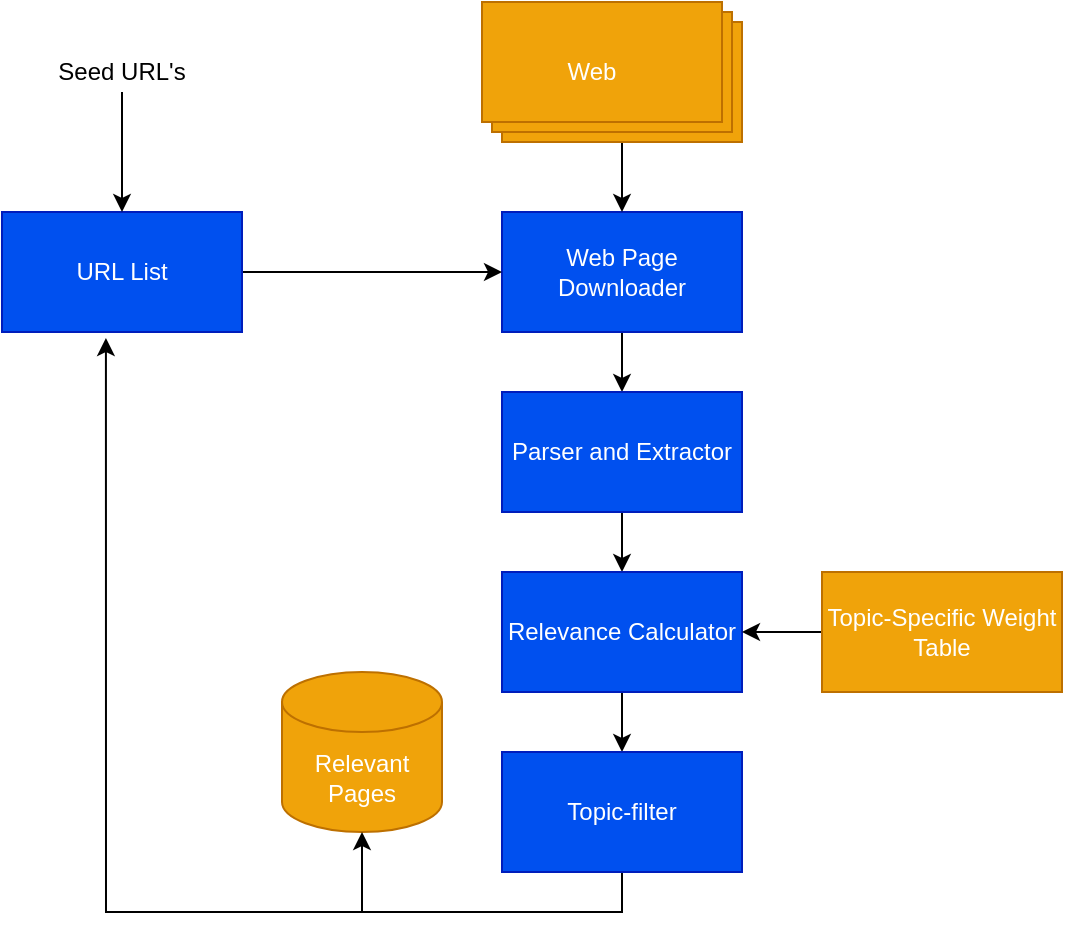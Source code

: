 <mxfile version="14.2.7" type="device"><diagram id="O8uMGapUpgcV9MUvCf1h" name="Page-1"><mxGraphModel dx="868" dy="423" grid="1" gridSize="10" guides="1" tooltips="1" connect="1" arrows="1" fold="1" page="1" pageScale="1" pageWidth="850" pageHeight="1100" math="0" shadow="0"><root><mxCell id="0"/><mxCell id="1" parent="0"/><mxCell id="gy5rx159Yac8jO6J0vV_-56" style="edgeStyle=orthogonalEdgeStyle;rounded=0;orthogonalLoop=1;jettySize=auto;html=1;exitX=0.5;exitY=1;exitDx=0;exitDy=0;entryX=0.5;entryY=0;entryDx=0;entryDy=0;" edge="1" parent="1" source="gy5rx159Yac8jO6J0vV_-49" target="gy5rx159Yac8jO6J0vV_-50"><mxGeometry relative="1" as="geometry"/></mxCell><mxCell id="gy5rx159Yac8jO6J0vV_-49" value="Web Page Downloader" style="rounded=0;whiteSpace=wrap;html=1;fillColor=#0050ef;strokeColor=#001DBC;fontColor=#ffffff;" vertex="1" parent="1"><mxGeometry x="400" y="130" width="120" height="60" as="geometry"/></mxCell><mxCell id="gy5rx159Yac8jO6J0vV_-57" style="edgeStyle=orthogonalEdgeStyle;rounded=0;orthogonalLoop=1;jettySize=auto;html=1;exitX=0.5;exitY=1;exitDx=0;exitDy=0;" edge="1" parent="1" source="gy5rx159Yac8jO6J0vV_-50" target="gy5rx159Yac8jO6J0vV_-51"><mxGeometry relative="1" as="geometry"/></mxCell><mxCell id="gy5rx159Yac8jO6J0vV_-50" value="Parser and Extractor" style="rounded=0;whiteSpace=wrap;html=1;fillColor=#0050ef;strokeColor=#001DBC;fontColor=#ffffff;" vertex="1" parent="1"><mxGeometry x="400" y="220" width="120" height="60" as="geometry"/></mxCell><mxCell id="gy5rx159Yac8jO6J0vV_-58" style="edgeStyle=orthogonalEdgeStyle;rounded=0;orthogonalLoop=1;jettySize=auto;html=1;exitX=0.5;exitY=1;exitDx=0;exitDy=0;entryX=0.5;entryY=0;entryDx=0;entryDy=0;" edge="1" parent="1" source="gy5rx159Yac8jO6J0vV_-51" target="gy5rx159Yac8jO6J0vV_-52"><mxGeometry relative="1" as="geometry"/></mxCell><mxCell id="gy5rx159Yac8jO6J0vV_-51" value="Relevance Calculator" style="rounded=0;whiteSpace=wrap;html=1;fillColor=#0050ef;strokeColor=#001DBC;fontColor=#ffffff;" vertex="1" parent="1"><mxGeometry x="400" y="310" width="120" height="60" as="geometry"/></mxCell><mxCell id="gy5rx159Yac8jO6J0vV_-59" style="edgeStyle=orthogonalEdgeStyle;rounded=0;orthogonalLoop=1;jettySize=auto;html=1;exitX=0.5;exitY=1;exitDx=0;exitDy=0;entryX=0.433;entryY=1.05;entryDx=0;entryDy=0;entryPerimeter=0;" edge="1" parent="1" source="gy5rx159Yac8jO6J0vV_-52" target="gy5rx159Yac8jO6J0vV_-55"><mxGeometry relative="1" as="geometry"><mxPoint x="160" y="280" as="targetPoint"/></mxGeometry></mxCell><mxCell id="gy5rx159Yac8jO6J0vV_-52" value="Topic-filter" style="rounded=0;whiteSpace=wrap;html=1;fillColor=#0050ef;strokeColor=#001DBC;fontColor=#ffffff;" vertex="1" parent="1"><mxGeometry x="400" y="400" width="120" height="60" as="geometry"/></mxCell><mxCell id="gy5rx159Yac8jO6J0vV_-62" style="edgeStyle=orthogonalEdgeStyle;rounded=0;orthogonalLoop=1;jettySize=auto;html=1;exitX=0;exitY=0;exitDx=70;exitDy=70;exitPerimeter=0;entryX=0.5;entryY=0;entryDx=0;entryDy=0;" edge="1" parent="1" source="gy5rx159Yac8jO6J0vV_-53" target="gy5rx159Yac8jO6J0vV_-49"><mxGeometry relative="1" as="geometry"/></mxCell><mxCell id="gy5rx159Yac8jO6J0vV_-53" value="" style="verticalLabelPosition=bottom;verticalAlign=top;html=1;shape=mxgraph.basic.layered_rect;dx=10;outlineConnect=0;fillColor=#f0a30a;strokeColor=#BD7000;fontColor=#ffffff;" vertex="1" parent="1"><mxGeometry x="390" y="25" width="130" height="70" as="geometry"/></mxCell><mxCell id="gy5rx159Yac8jO6J0vV_-54" value="Relevant Pages" style="shape=cylinder3;whiteSpace=wrap;html=1;boundedLbl=1;backgroundOutline=1;size=15;fillColor=#f0a30a;strokeColor=#BD7000;fontColor=#ffffff;" vertex="1" parent="1"><mxGeometry x="290" y="360" width="80" height="80" as="geometry"/></mxCell><mxCell id="gy5rx159Yac8jO6J0vV_-61" style="edgeStyle=orthogonalEdgeStyle;rounded=0;orthogonalLoop=1;jettySize=auto;html=1;exitX=1;exitY=0.5;exitDx=0;exitDy=0;entryX=0;entryY=0.5;entryDx=0;entryDy=0;" edge="1" parent="1" source="gy5rx159Yac8jO6J0vV_-55" target="gy5rx159Yac8jO6J0vV_-49"><mxGeometry relative="1" as="geometry"/></mxCell><mxCell id="gy5rx159Yac8jO6J0vV_-55" value="URL List" style="rounded=0;whiteSpace=wrap;html=1;fillColor=#0050ef;strokeColor=#001DBC;fontColor=#ffffff;" vertex="1" parent="1"><mxGeometry x="150" y="130" width="120" height="60" as="geometry"/></mxCell><mxCell id="gy5rx159Yac8jO6J0vV_-60" value="" style="endArrow=classic;html=1;" edge="1" parent="1" target="gy5rx159Yac8jO6J0vV_-54"><mxGeometry width="50" height="50" relative="1" as="geometry"><mxPoint x="330" y="480" as="sourcePoint"/><mxPoint x="490" y="300" as="targetPoint"/></mxGeometry></mxCell><mxCell id="gy5rx159Yac8jO6J0vV_-64" style="edgeStyle=orthogonalEdgeStyle;rounded=0;orthogonalLoop=1;jettySize=auto;html=1;exitX=0;exitY=0.5;exitDx=0;exitDy=0;entryX=1;entryY=0.5;entryDx=0;entryDy=0;" edge="1" parent="1" source="gy5rx159Yac8jO6J0vV_-63" target="gy5rx159Yac8jO6J0vV_-51"><mxGeometry relative="1" as="geometry"/></mxCell><mxCell id="gy5rx159Yac8jO6J0vV_-63" value="Topic-Specific Weight Table" style="rounded=0;whiteSpace=wrap;html=1;fillColor=#f0a30a;strokeColor=#BD7000;fontColor=#ffffff;" vertex="1" parent="1"><mxGeometry x="560" y="310" width="120" height="60" as="geometry"/></mxCell><mxCell id="gy5rx159Yac8jO6J0vV_-65" value="&lt;font color=&quot;#FFFFFF&quot;&gt;Web&lt;/font&gt;" style="text;html=1;strokeColor=none;fillColor=none;align=center;verticalAlign=middle;whiteSpace=wrap;rounded=0;" vertex="1" parent="1"><mxGeometry x="425" y="50" width="40" height="20" as="geometry"/></mxCell><mxCell id="gy5rx159Yac8jO6J0vV_-66" value="Seed URL's" style="text;html=1;strokeColor=none;fillColor=none;align=center;verticalAlign=middle;whiteSpace=wrap;rounded=0;" vertex="1" parent="1"><mxGeometry x="170" y="50" width="80" height="20" as="geometry"/></mxCell><mxCell id="gy5rx159Yac8jO6J0vV_-67" value="" style="endArrow=classic;html=1;exitX=0.5;exitY=1;exitDx=0;exitDy=0;entryX=0.5;entryY=0;entryDx=0;entryDy=0;" edge="1" parent="1" target="gy5rx159Yac8jO6J0vV_-55"><mxGeometry width="50" height="50" relative="1" as="geometry"><mxPoint x="210" y="70" as="sourcePoint"/><mxPoint x="250" y="70" as="targetPoint"/></mxGeometry></mxCell></root></mxGraphModel></diagram></mxfile>